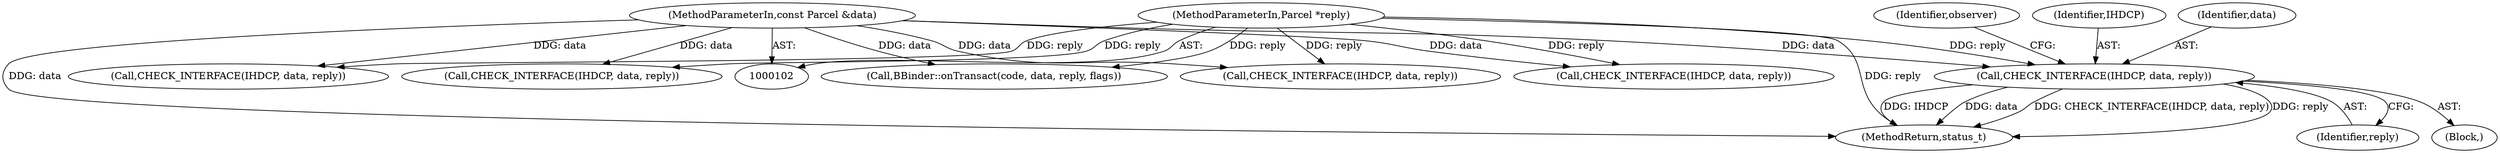 digraph "0_Android_c82e31a7039a03dca7b37c65b7890ba5c1e18ced@pointer" {
"1000113" [label="(Call,CHECK_INTERFACE(IHDCP, data, reply))"];
"1000104" [label="(MethodParameterIn,const Parcel &data)"];
"1000105" [label="(MethodParameterIn,Parcel *reply)"];
"1000119" [label="(Identifier,observer)"];
"1000114" [label="(Identifier,IHDCP)"];
"1000116" [label="(Identifier,reply)"];
"1000112" [label="(Block,)"];
"1000396" [label="(Call,BBinder::onTransact(code, data, reply, flags))"];
"1000152" [label="(Call,CHECK_INTERFACE(IHDCP, data, reply))"];
"1000162" [label="(Call,CHECK_INTERFACE(IHDCP, data, reply))"];
"1000132" [label="(Call,CHECK_INTERFACE(IHDCP, data, reply))"];
"1000105" [label="(MethodParameterIn,Parcel *reply)"];
"1000115" [label="(Identifier,data)"];
"1000113" [label="(Call,CHECK_INTERFACE(IHDCP, data, reply))"];
"1000253" [label="(Call,CHECK_INTERFACE(IHDCP, data, reply))"];
"1000401" [label="(MethodReturn,status_t)"];
"1000104" [label="(MethodParameterIn,const Parcel &data)"];
"1000113" -> "1000112"  [label="AST: "];
"1000113" -> "1000116"  [label="CFG: "];
"1000114" -> "1000113"  [label="AST: "];
"1000115" -> "1000113"  [label="AST: "];
"1000116" -> "1000113"  [label="AST: "];
"1000119" -> "1000113"  [label="CFG: "];
"1000113" -> "1000401"  [label="DDG: IHDCP"];
"1000113" -> "1000401"  [label="DDG: data"];
"1000113" -> "1000401"  [label="DDG: CHECK_INTERFACE(IHDCP, data, reply)"];
"1000113" -> "1000401"  [label="DDG: reply"];
"1000104" -> "1000113"  [label="DDG: data"];
"1000105" -> "1000113"  [label="DDG: reply"];
"1000104" -> "1000102"  [label="AST: "];
"1000104" -> "1000401"  [label="DDG: data"];
"1000104" -> "1000132"  [label="DDG: data"];
"1000104" -> "1000152"  [label="DDG: data"];
"1000104" -> "1000162"  [label="DDG: data"];
"1000104" -> "1000253"  [label="DDG: data"];
"1000104" -> "1000396"  [label="DDG: data"];
"1000105" -> "1000102"  [label="AST: "];
"1000105" -> "1000401"  [label="DDG: reply"];
"1000105" -> "1000132"  [label="DDG: reply"];
"1000105" -> "1000152"  [label="DDG: reply"];
"1000105" -> "1000162"  [label="DDG: reply"];
"1000105" -> "1000253"  [label="DDG: reply"];
"1000105" -> "1000396"  [label="DDG: reply"];
}
